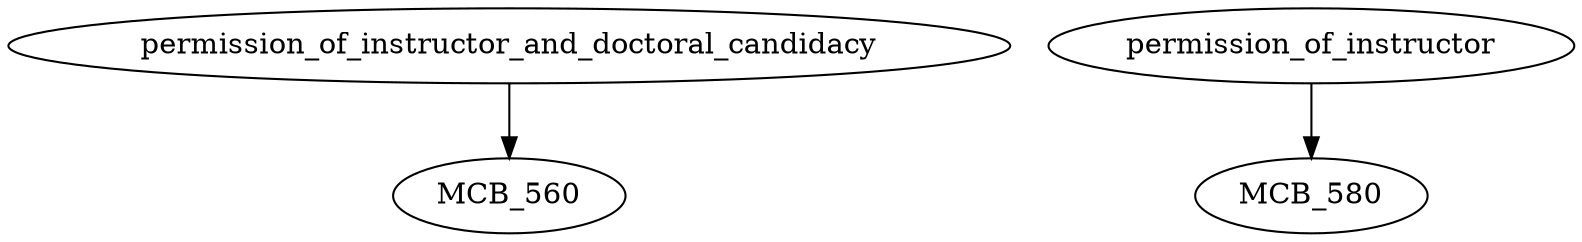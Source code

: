 digraph G {
    edge [color=black];
    permission_of_instructor_and_doctoral_candidacy -> MCB_560;
    edge [color=black];
    permission_of_instructor -> MCB_580;
}
